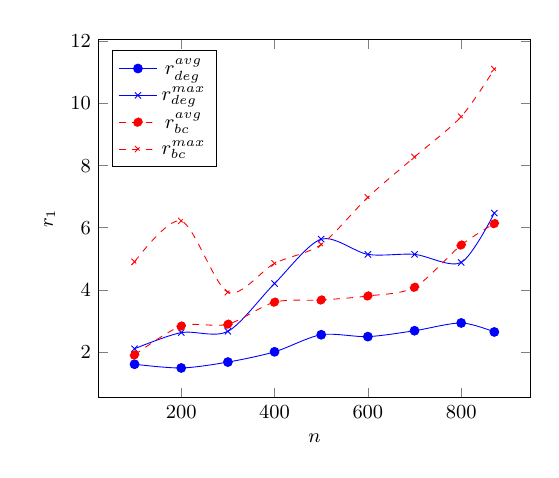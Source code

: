 \tikzstyle{textstyle}=[font=\fontsize{9}{9}\selectfont]
\begin{tikzpicture}[textstyle, scale=0.8]
    \begin{axis}[
        xlabel={$n$},
        ylabel={$r_{1}$},
		legend pos=north west
        ]
        
    \addplot[smooth,mark=*,color=blue] plot coordinates {
		(100,1.6)
		(200,1.48)
		(300,1.67)
		(400,2.0)
		(500,2.55)
		(600,2.49)
		(700,2.68)
		(800,2.93)
		(871,2.64)
    };
    \addlegendentry{$r_{deg}^{avg}$}
    
    \addplot[smooth,mark=x,color=blue] plot coordinates {
		(100,2.1)
		(200,2.62)
		(300,2.66)
		(400,4.2)
		(500,5.63)
		(600,5.14)
		(700,5.14)
		(800,4.88)
		(871,6.47)
    };
    \addlegendentry{$r_{deg}^{max}$}

    \addplot[smooth,mark=*, color=red, dashed] plot coordinates {
		(100,1.9)
		(200,2.83)
		(300,2.89)
		(400,3.6)
		(500,3.67)
		(600,3.8)
		(700,4.08)
		(800,5.44)
		(871,6.13)
    };
    \addlegendentry{$r_{bc}^{avg}$}
    
    \addplot[smooth,mark=x, color=red, dashed] plot coordinates {
		(100,4.9)
		(200,6.22)
		(300,3.92)
		(400,4.85)
		(500,5.46)
		(600,6.98)
		(700,8.28)
		(800,9.58)
		(871,11.11)
    };
    \addlegendentry{$r_{bc}^{max}$}
    
    \end{axis}
\end{tikzpicture}
